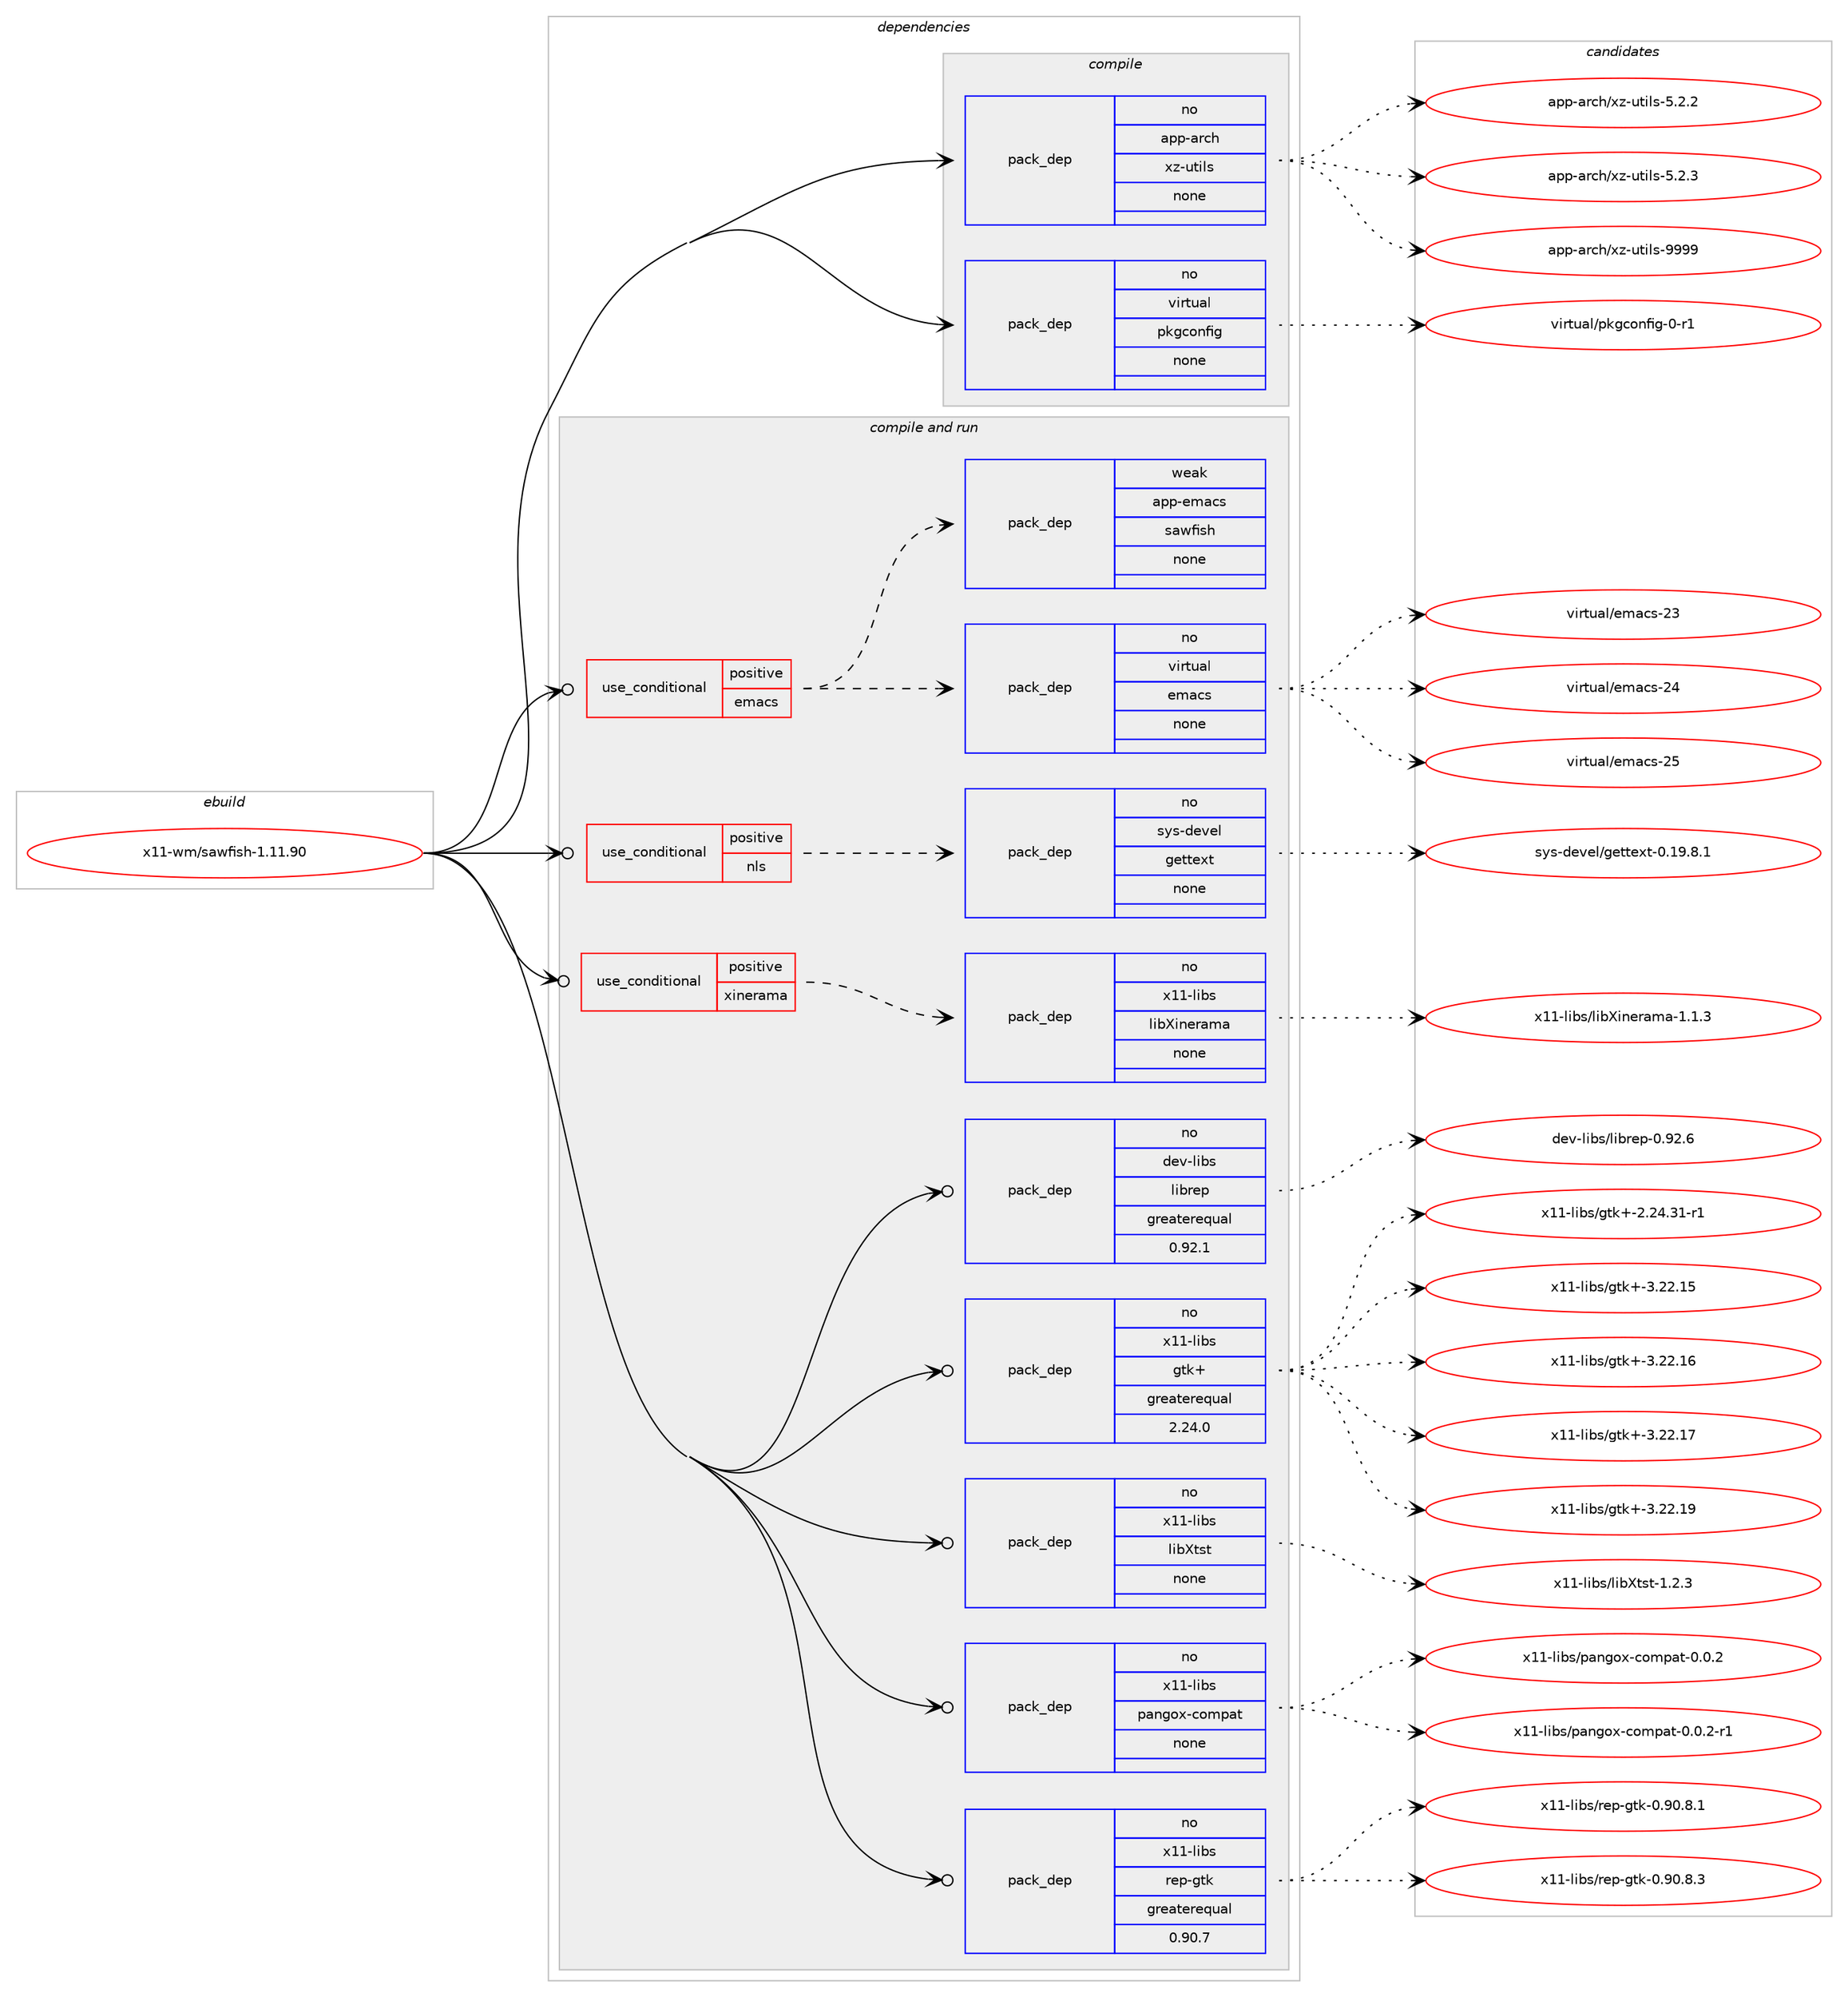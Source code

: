 digraph prolog {

# *************
# Graph options
# *************

newrank=true;
concentrate=true;
compound=true;
graph [rankdir=LR,fontname=Helvetica,fontsize=10,ranksep=1.5];#, ranksep=2.5, nodesep=0.2];
edge  [arrowhead=vee];
node  [fontname=Helvetica,fontsize=10];

# **********
# The ebuild
# **********

subgraph cluster_leftcol {
color=gray;
rank=same;
label=<<i>ebuild</i>>;
id [label="x11-wm/sawfish-1.11.90", color=red, width=4, href="../x11-wm/sawfish-1.11.90.svg"];
}

# ****************
# The dependencies
# ****************

subgraph cluster_midcol {
color=gray;
label=<<i>dependencies</i>>;
subgraph cluster_compile {
fillcolor="#eeeeee";
style=filled;
label=<<i>compile</i>>;
subgraph pack399057 {
dependency533501 [label=<<TABLE BORDER="0" CELLBORDER="1" CELLSPACING="0" CELLPADDING="4" WIDTH="220"><TR><TD ROWSPAN="6" CELLPADDING="30">pack_dep</TD></TR><TR><TD WIDTH="110">no</TD></TR><TR><TD>app-arch</TD></TR><TR><TD>xz-utils</TD></TR><TR><TD>none</TD></TR><TR><TD></TD></TR></TABLE>>, shape=none, color=blue];
}
id:e -> dependency533501:w [weight=20,style="solid",arrowhead="vee"];
subgraph pack399058 {
dependency533502 [label=<<TABLE BORDER="0" CELLBORDER="1" CELLSPACING="0" CELLPADDING="4" WIDTH="220"><TR><TD ROWSPAN="6" CELLPADDING="30">pack_dep</TD></TR><TR><TD WIDTH="110">no</TD></TR><TR><TD>virtual</TD></TR><TR><TD>pkgconfig</TD></TR><TR><TD>none</TD></TR><TR><TD></TD></TR></TABLE>>, shape=none, color=blue];
}
id:e -> dependency533502:w [weight=20,style="solid",arrowhead="vee"];
}
subgraph cluster_compileandrun {
fillcolor="#eeeeee";
style=filled;
label=<<i>compile and run</i>>;
subgraph cond124296 {
dependency533503 [label=<<TABLE BORDER="0" CELLBORDER="1" CELLSPACING="0" CELLPADDING="4"><TR><TD ROWSPAN="3" CELLPADDING="10">use_conditional</TD></TR><TR><TD>positive</TD></TR><TR><TD>emacs</TD></TR></TABLE>>, shape=none, color=red];
subgraph pack399059 {
dependency533504 [label=<<TABLE BORDER="0" CELLBORDER="1" CELLSPACING="0" CELLPADDING="4" WIDTH="220"><TR><TD ROWSPAN="6" CELLPADDING="30">pack_dep</TD></TR><TR><TD WIDTH="110">no</TD></TR><TR><TD>virtual</TD></TR><TR><TD>emacs</TD></TR><TR><TD>none</TD></TR><TR><TD></TD></TR></TABLE>>, shape=none, color=blue];
}
dependency533503:e -> dependency533504:w [weight=20,style="dashed",arrowhead="vee"];
subgraph pack399060 {
dependency533505 [label=<<TABLE BORDER="0" CELLBORDER="1" CELLSPACING="0" CELLPADDING="4" WIDTH="220"><TR><TD ROWSPAN="6" CELLPADDING="30">pack_dep</TD></TR><TR><TD WIDTH="110">weak</TD></TR><TR><TD>app-emacs</TD></TR><TR><TD>sawfish</TD></TR><TR><TD>none</TD></TR><TR><TD></TD></TR></TABLE>>, shape=none, color=blue];
}
dependency533503:e -> dependency533505:w [weight=20,style="dashed",arrowhead="vee"];
}
id:e -> dependency533503:w [weight=20,style="solid",arrowhead="odotvee"];
subgraph cond124297 {
dependency533506 [label=<<TABLE BORDER="0" CELLBORDER="1" CELLSPACING="0" CELLPADDING="4"><TR><TD ROWSPAN="3" CELLPADDING="10">use_conditional</TD></TR><TR><TD>positive</TD></TR><TR><TD>nls</TD></TR></TABLE>>, shape=none, color=red];
subgraph pack399061 {
dependency533507 [label=<<TABLE BORDER="0" CELLBORDER="1" CELLSPACING="0" CELLPADDING="4" WIDTH="220"><TR><TD ROWSPAN="6" CELLPADDING="30">pack_dep</TD></TR><TR><TD WIDTH="110">no</TD></TR><TR><TD>sys-devel</TD></TR><TR><TD>gettext</TD></TR><TR><TD>none</TD></TR><TR><TD></TD></TR></TABLE>>, shape=none, color=blue];
}
dependency533506:e -> dependency533507:w [weight=20,style="dashed",arrowhead="vee"];
}
id:e -> dependency533506:w [weight=20,style="solid",arrowhead="odotvee"];
subgraph cond124298 {
dependency533508 [label=<<TABLE BORDER="0" CELLBORDER="1" CELLSPACING="0" CELLPADDING="4"><TR><TD ROWSPAN="3" CELLPADDING="10">use_conditional</TD></TR><TR><TD>positive</TD></TR><TR><TD>xinerama</TD></TR></TABLE>>, shape=none, color=red];
subgraph pack399062 {
dependency533509 [label=<<TABLE BORDER="0" CELLBORDER="1" CELLSPACING="0" CELLPADDING="4" WIDTH="220"><TR><TD ROWSPAN="6" CELLPADDING="30">pack_dep</TD></TR><TR><TD WIDTH="110">no</TD></TR><TR><TD>x11-libs</TD></TR><TR><TD>libXinerama</TD></TR><TR><TD>none</TD></TR><TR><TD></TD></TR></TABLE>>, shape=none, color=blue];
}
dependency533508:e -> dependency533509:w [weight=20,style="dashed",arrowhead="vee"];
}
id:e -> dependency533508:w [weight=20,style="solid",arrowhead="odotvee"];
subgraph pack399063 {
dependency533510 [label=<<TABLE BORDER="0" CELLBORDER="1" CELLSPACING="0" CELLPADDING="4" WIDTH="220"><TR><TD ROWSPAN="6" CELLPADDING="30">pack_dep</TD></TR><TR><TD WIDTH="110">no</TD></TR><TR><TD>dev-libs</TD></TR><TR><TD>librep</TD></TR><TR><TD>greaterequal</TD></TR><TR><TD>0.92.1</TD></TR></TABLE>>, shape=none, color=blue];
}
id:e -> dependency533510:w [weight=20,style="solid",arrowhead="odotvee"];
subgraph pack399064 {
dependency533511 [label=<<TABLE BORDER="0" CELLBORDER="1" CELLSPACING="0" CELLPADDING="4" WIDTH="220"><TR><TD ROWSPAN="6" CELLPADDING="30">pack_dep</TD></TR><TR><TD WIDTH="110">no</TD></TR><TR><TD>x11-libs</TD></TR><TR><TD>gtk+</TD></TR><TR><TD>greaterequal</TD></TR><TR><TD>2.24.0</TD></TR></TABLE>>, shape=none, color=blue];
}
id:e -> dependency533511:w [weight=20,style="solid",arrowhead="odotvee"];
subgraph pack399065 {
dependency533512 [label=<<TABLE BORDER="0" CELLBORDER="1" CELLSPACING="0" CELLPADDING="4" WIDTH="220"><TR><TD ROWSPAN="6" CELLPADDING="30">pack_dep</TD></TR><TR><TD WIDTH="110">no</TD></TR><TR><TD>x11-libs</TD></TR><TR><TD>libXtst</TD></TR><TR><TD>none</TD></TR><TR><TD></TD></TR></TABLE>>, shape=none, color=blue];
}
id:e -> dependency533512:w [weight=20,style="solid",arrowhead="odotvee"];
subgraph pack399066 {
dependency533513 [label=<<TABLE BORDER="0" CELLBORDER="1" CELLSPACING="0" CELLPADDING="4" WIDTH="220"><TR><TD ROWSPAN="6" CELLPADDING="30">pack_dep</TD></TR><TR><TD WIDTH="110">no</TD></TR><TR><TD>x11-libs</TD></TR><TR><TD>pangox-compat</TD></TR><TR><TD>none</TD></TR><TR><TD></TD></TR></TABLE>>, shape=none, color=blue];
}
id:e -> dependency533513:w [weight=20,style="solid",arrowhead="odotvee"];
subgraph pack399067 {
dependency533514 [label=<<TABLE BORDER="0" CELLBORDER="1" CELLSPACING="0" CELLPADDING="4" WIDTH="220"><TR><TD ROWSPAN="6" CELLPADDING="30">pack_dep</TD></TR><TR><TD WIDTH="110">no</TD></TR><TR><TD>x11-libs</TD></TR><TR><TD>rep-gtk</TD></TR><TR><TD>greaterequal</TD></TR><TR><TD>0.90.7</TD></TR></TABLE>>, shape=none, color=blue];
}
id:e -> dependency533514:w [weight=20,style="solid",arrowhead="odotvee"];
}
subgraph cluster_run {
fillcolor="#eeeeee";
style=filled;
label=<<i>run</i>>;
}
}

# **************
# The candidates
# **************

subgraph cluster_choices {
rank=same;
color=gray;
label=<<i>candidates</i>>;

subgraph choice399057 {
color=black;
nodesep=1;
choice971121124597114991044712012245117116105108115455346504650 [label="app-arch/xz-utils-5.2.2", color=red, width=4,href="../app-arch/xz-utils-5.2.2.svg"];
choice971121124597114991044712012245117116105108115455346504651 [label="app-arch/xz-utils-5.2.3", color=red, width=4,href="../app-arch/xz-utils-5.2.3.svg"];
choice9711211245971149910447120122451171161051081154557575757 [label="app-arch/xz-utils-9999", color=red, width=4,href="../app-arch/xz-utils-9999.svg"];
dependency533501:e -> choice971121124597114991044712012245117116105108115455346504650:w [style=dotted,weight="100"];
dependency533501:e -> choice971121124597114991044712012245117116105108115455346504651:w [style=dotted,weight="100"];
dependency533501:e -> choice9711211245971149910447120122451171161051081154557575757:w [style=dotted,weight="100"];
}
subgraph choice399058 {
color=black;
nodesep=1;
choice11810511411611797108471121071039911111010210510345484511449 [label="virtual/pkgconfig-0-r1", color=red, width=4,href="../virtual/pkgconfig-0-r1.svg"];
dependency533502:e -> choice11810511411611797108471121071039911111010210510345484511449:w [style=dotted,weight="100"];
}
subgraph choice399059 {
color=black;
nodesep=1;
choice11810511411611797108471011099799115455051 [label="virtual/emacs-23", color=red, width=4,href="../virtual/emacs-23.svg"];
choice11810511411611797108471011099799115455052 [label="virtual/emacs-24", color=red, width=4,href="../virtual/emacs-24.svg"];
choice11810511411611797108471011099799115455053 [label="virtual/emacs-25", color=red, width=4,href="../virtual/emacs-25.svg"];
dependency533504:e -> choice11810511411611797108471011099799115455051:w [style=dotted,weight="100"];
dependency533504:e -> choice11810511411611797108471011099799115455052:w [style=dotted,weight="100"];
dependency533504:e -> choice11810511411611797108471011099799115455053:w [style=dotted,weight="100"];
}
subgraph choice399060 {
color=black;
nodesep=1;
}
subgraph choice399061 {
color=black;
nodesep=1;
choice1151211154510010111810110847103101116116101120116454846495746564649 [label="sys-devel/gettext-0.19.8.1", color=red, width=4,href="../sys-devel/gettext-0.19.8.1.svg"];
dependency533507:e -> choice1151211154510010111810110847103101116116101120116454846495746564649:w [style=dotted,weight="100"];
}
subgraph choice399062 {
color=black;
nodesep=1;
choice120494945108105981154710810598881051101011149710997454946494651 [label="x11-libs/libXinerama-1.1.3", color=red, width=4,href="../x11-libs/libXinerama-1.1.3.svg"];
dependency533509:e -> choice120494945108105981154710810598881051101011149710997454946494651:w [style=dotted,weight="100"];
}
subgraph choice399063 {
color=black;
nodesep=1;
choice1001011184510810598115471081059811410111245484657504654 [label="dev-libs/librep-0.92.6", color=red, width=4,href="../dev-libs/librep-0.92.6.svg"];
dependency533510:e -> choice1001011184510810598115471081059811410111245484657504654:w [style=dotted,weight="100"];
}
subgraph choice399064 {
color=black;
nodesep=1;
choice12049494510810598115471031161074345504650524651494511449 [label="x11-libs/gtk+-2.24.31-r1", color=red, width=4,href="../x11-libs/gtk+-2.24.31-r1.svg"];
choice1204949451081059811547103116107434551465050464953 [label="x11-libs/gtk+-3.22.15", color=red, width=4,href="../x11-libs/gtk+-3.22.15.svg"];
choice1204949451081059811547103116107434551465050464954 [label="x11-libs/gtk+-3.22.16", color=red, width=4,href="../x11-libs/gtk+-3.22.16.svg"];
choice1204949451081059811547103116107434551465050464955 [label="x11-libs/gtk+-3.22.17", color=red, width=4,href="../x11-libs/gtk+-3.22.17.svg"];
choice1204949451081059811547103116107434551465050464957 [label="x11-libs/gtk+-3.22.19", color=red, width=4,href="../x11-libs/gtk+-3.22.19.svg"];
dependency533511:e -> choice12049494510810598115471031161074345504650524651494511449:w [style=dotted,weight="100"];
dependency533511:e -> choice1204949451081059811547103116107434551465050464953:w [style=dotted,weight="100"];
dependency533511:e -> choice1204949451081059811547103116107434551465050464954:w [style=dotted,weight="100"];
dependency533511:e -> choice1204949451081059811547103116107434551465050464955:w [style=dotted,weight="100"];
dependency533511:e -> choice1204949451081059811547103116107434551465050464957:w [style=dotted,weight="100"];
}
subgraph choice399065 {
color=black;
nodesep=1;
choice12049494510810598115471081059888116115116454946504651 [label="x11-libs/libXtst-1.2.3", color=red, width=4,href="../x11-libs/libXtst-1.2.3.svg"];
dependency533512:e -> choice12049494510810598115471081059888116115116454946504651:w [style=dotted,weight="100"];
}
subgraph choice399066 {
color=black;
nodesep=1;
choice120494945108105981154711297110103111120459911110911297116454846484650 [label="x11-libs/pangox-compat-0.0.2", color=red, width=4,href="../x11-libs/pangox-compat-0.0.2.svg"];
choice1204949451081059811547112971101031111204599111109112971164548464846504511449 [label="x11-libs/pangox-compat-0.0.2-r1", color=red, width=4,href="../x11-libs/pangox-compat-0.0.2-r1.svg"];
dependency533513:e -> choice120494945108105981154711297110103111120459911110911297116454846484650:w [style=dotted,weight="100"];
dependency533513:e -> choice1204949451081059811547112971101031111204599111109112971164548464846504511449:w [style=dotted,weight="100"];
}
subgraph choice399067 {
color=black;
nodesep=1;
choice120494945108105981154711410111245103116107454846574846564649 [label="x11-libs/rep-gtk-0.90.8.1", color=red, width=4,href="../x11-libs/rep-gtk-0.90.8.1.svg"];
choice120494945108105981154711410111245103116107454846574846564651 [label="x11-libs/rep-gtk-0.90.8.3", color=red, width=4,href="../x11-libs/rep-gtk-0.90.8.3.svg"];
dependency533514:e -> choice120494945108105981154711410111245103116107454846574846564649:w [style=dotted,weight="100"];
dependency533514:e -> choice120494945108105981154711410111245103116107454846574846564651:w [style=dotted,weight="100"];
}
}

}
